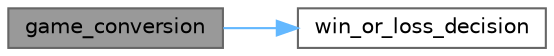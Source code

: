 digraph "game_conversion"
{
 // LATEX_PDF_SIZE
  bgcolor="transparent";
  edge [fontname=Helvetica,fontsize=10,labelfontname=Helvetica,labelfontsize=10];
  node [fontname=Helvetica,fontsize=10,shape=box,height=0.2,width=0.4];
  rankdir="LR";
  Node1 [id="Node000001",label="game_conversion",height=0.2,width=0.4,color="gray40", fillcolor="grey60", style="filled", fontcolor="black",tooltip="tclファイルに送信するデータを作成"];
  Node1 -> Node2 [id="edge1_Node000001_Node000002",color="steelblue1",style="solid",tooltip=" "];
  Node2 [id="Node000002",label="win_or_loss_decision",height=0.2,width=0.4,color="grey40", fillcolor="white", style="filled",URL="$game_8c.html#a8700dfc16655e8e84138731f440fea48",tooltip="勝敗判定"];
}
